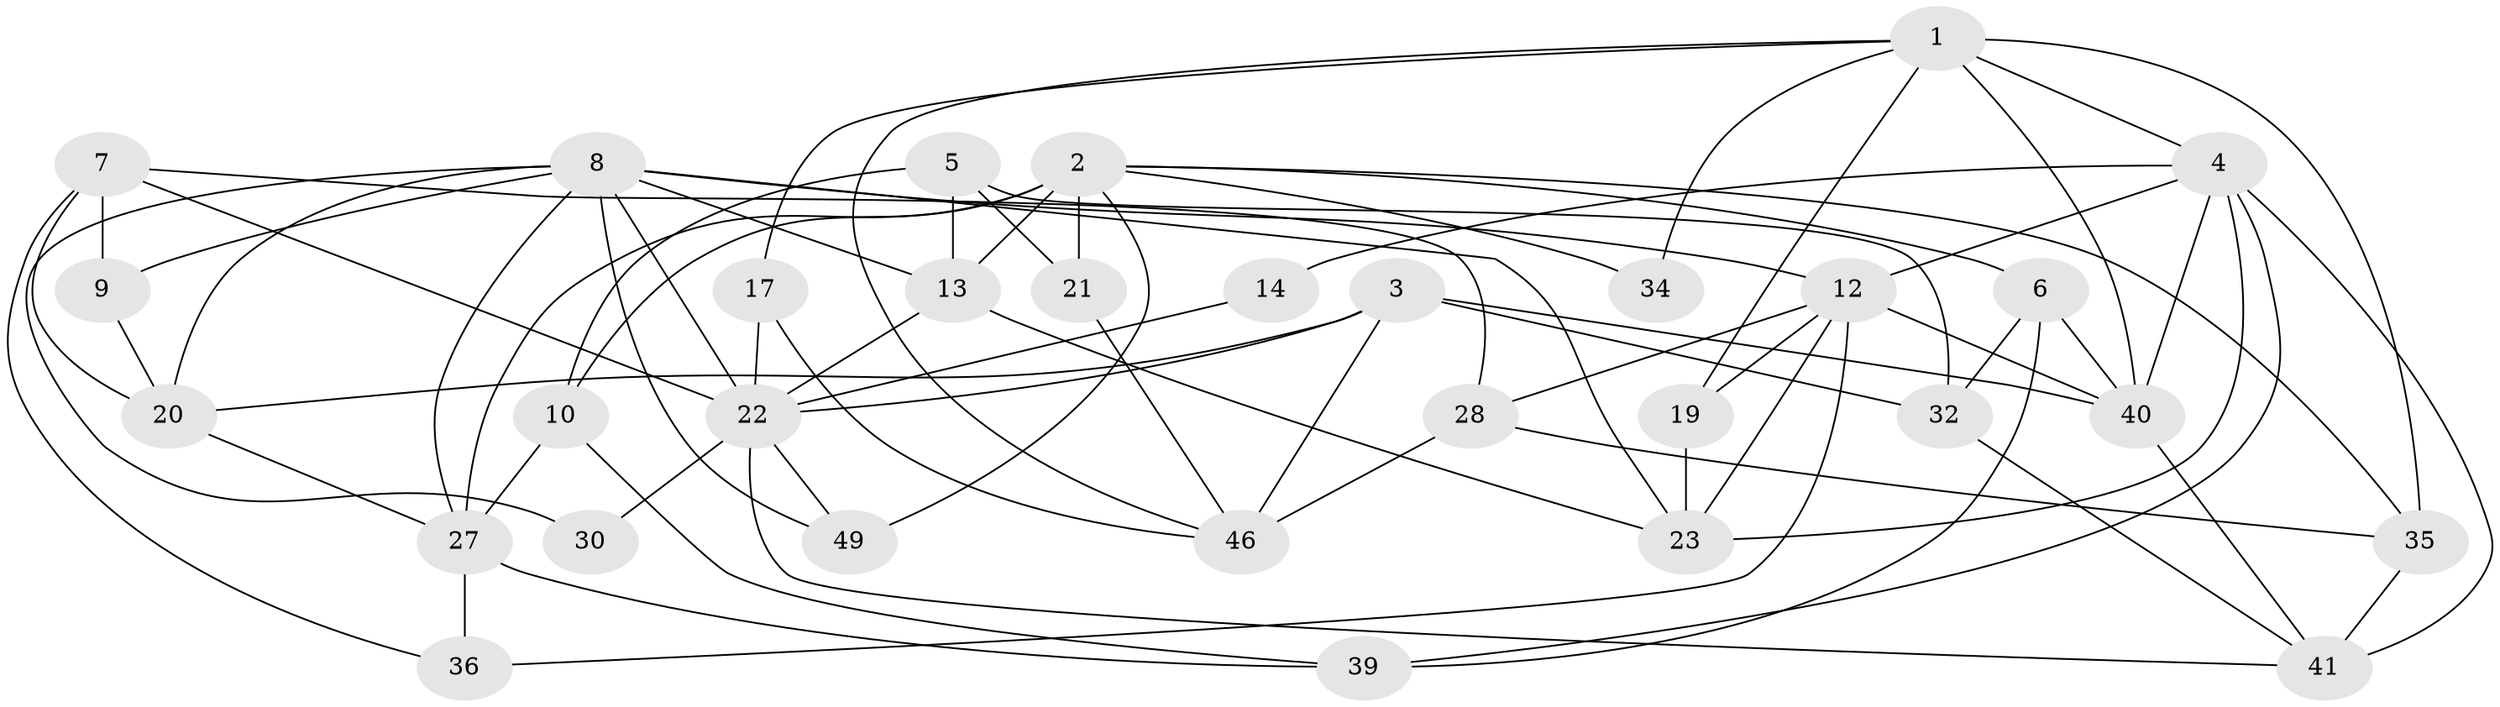 // original degree distribution, {6: 0.06, 5: 0.22, 3: 0.3, 4: 0.28, 8: 0.04, 2: 0.1}
// Generated by graph-tools (version 1.1) at 2025/41/03/06/25 10:41:58]
// undirected, 31 vertices, 73 edges
graph export_dot {
graph [start="1"]
  node [color=gray90,style=filled];
  1 [super="+15"];
  2 [super="+43"];
  3 [super="+26"];
  4 [super="+47"];
  5 [super="+37"];
  6 [super="+31"];
  7 [super="+25"];
  8 [super="+50"];
  9 [super="+18"];
  10 [super="+11"];
  12 [super="+42"];
  13 [super="+16"];
  14;
  17;
  19;
  20;
  21;
  22 [super="+24"];
  23 [super="+29"];
  27 [super="+38"];
  28 [super="+44"];
  30;
  32 [super="+33"];
  34;
  35;
  36;
  39;
  40 [super="+45"];
  41;
  46 [super="+48"];
  49;
  1 -- 4 [weight=2];
  1 -- 19;
  1 -- 17;
  1 -- 46;
  1 -- 40;
  1 -- 34;
  1 -- 35;
  2 -- 10;
  2 -- 13;
  2 -- 49;
  2 -- 35;
  2 -- 34;
  2 -- 21;
  2 -- 6;
  2 -- 27 [weight=2];
  3 -- 40;
  3 -- 22;
  3 -- 32;
  3 -- 20;
  3 -- 46;
  4 -- 23;
  4 -- 14;
  4 -- 39;
  4 -- 40 [weight=2];
  4 -- 41;
  4 -- 12;
  5 -- 21;
  5 -- 10;
  5 -- 13;
  5 -- 32;
  6 -- 32 [weight=2];
  6 -- 40;
  6 -- 39;
  7 -- 28;
  7 -- 20;
  7 -- 9;
  7 -- 36;
  7 -- 22;
  8 -- 13;
  8 -- 20;
  8 -- 49;
  8 -- 22 [weight=3];
  8 -- 27;
  8 -- 30;
  8 -- 23;
  8 -- 9;
  8 -- 12;
  9 -- 20;
  10 -- 27;
  10 -- 39;
  12 -- 19;
  12 -- 40;
  12 -- 28;
  12 -- 36;
  12 -- 23;
  13 -- 22;
  13 -- 23;
  14 -- 22;
  17 -- 46;
  17 -- 22;
  19 -- 23;
  20 -- 27;
  21 -- 46;
  22 -- 41;
  22 -- 49;
  22 -- 30;
  27 -- 36 [weight=2];
  27 -- 39;
  28 -- 35;
  28 -- 46;
  32 -- 41;
  35 -- 41;
  40 -- 41;
}
